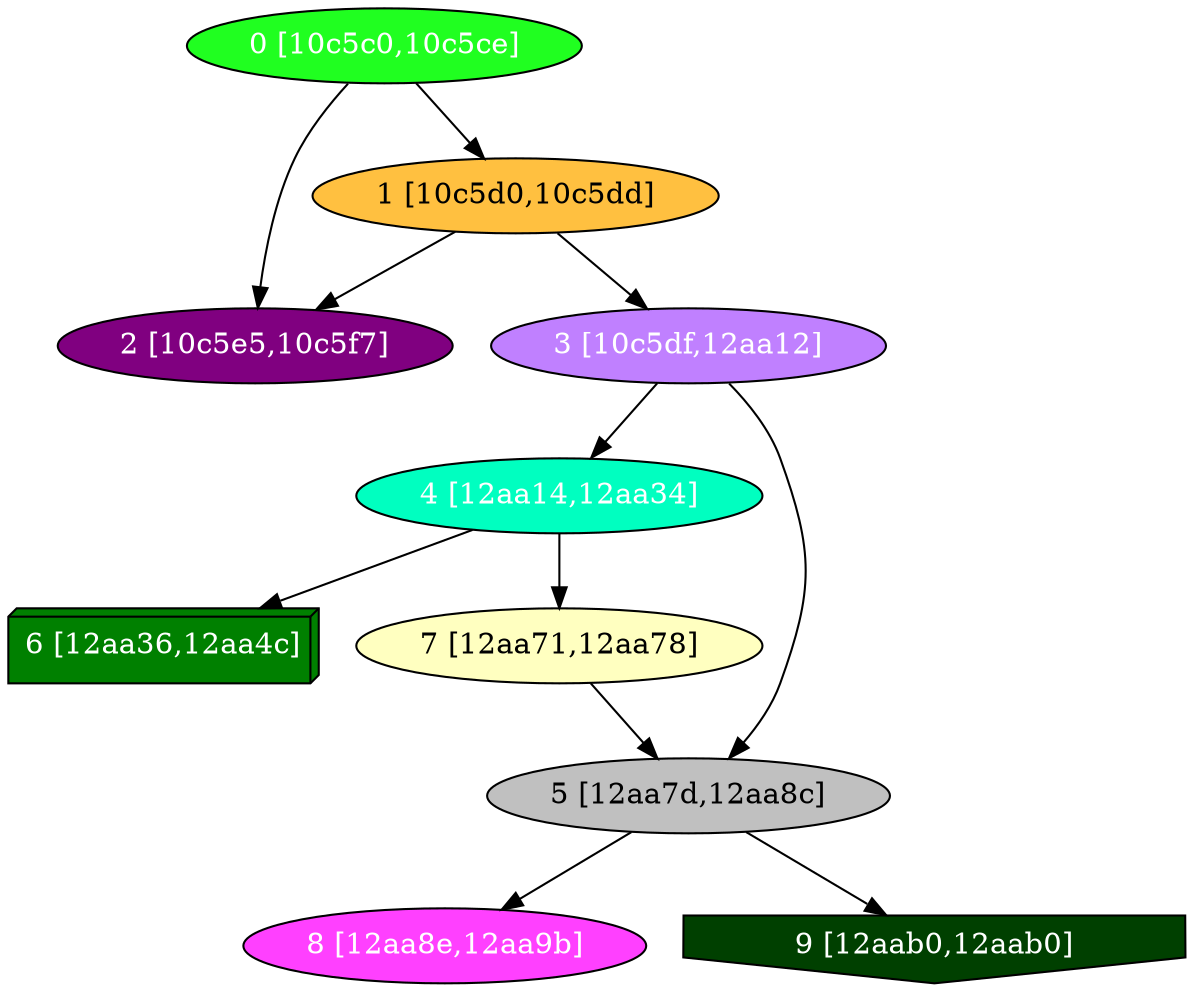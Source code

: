 diGraph libnss3{
	libnss3_0  [style=filled fillcolor="#20FF20" fontcolor="#ffffff" shape=oval label="0 [10c5c0,10c5ce]"]
	libnss3_1  [style=filled fillcolor="#FFC040" fontcolor="#000000" shape=oval label="1 [10c5d0,10c5dd]"]
	libnss3_2  [style=filled fillcolor="#800080" fontcolor="#ffffff" shape=oval label="2 [10c5e5,10c5f7]"]
	libnss3_3  [style=filled fillcolor="#C080FF" fontcolor="#ffffff" shape=oval label="3 [10c5df,12aa12]"]
	libnss3_4  [style=filled fillcolor="#00FFC0" fontcolor="#ffffff" shape=oval label="4 [12aa14,12aa34]"]
	libnss3_5  [style=filled fillcolor="#C0C0C0" fontcolor="#000000" shape=oval label="5 [12aa7d,12aa8c]"]
	libnss3_6  [style=filled fillcolor="#008000" fontcolor="#ffffff" shape=box3d label="6 [12aa36,12aa4c]"]
	libnss3_7  [style=filled fillcolor="#FFFFC0" fontcolor="#000000" shape=oval label="7 [12aa71,12aa78]"]
	libnss3_8  [style=filled fillcolor="#FF40FF" fontcolor="#ffffff" shape=oval label="8 [12aa8e,12aa9b]"]
	libnss3_9  [style=filled fillcolor="#004000" fontcolor="#ffffff" shape=invhouse label="9 [12aab0,12aab0]"]

	libnss3_0 -> libnss3_1
	libnss3_0 -> libnss3_2
	libnss3_1 -> libnss3_2
	libnss3_1 -> libnss3_3
	libnss3_3 -> libnss3_4
	libnss3_3 -> libnss3_5
	libnss3_4 -> libnss3_6
	libnss3_4 -> libnss3_7
	libnss3_5 -> libnss3_8
	libnss3_5 -> libnss3_9
	libnss3_7 -> libnss3_5
}